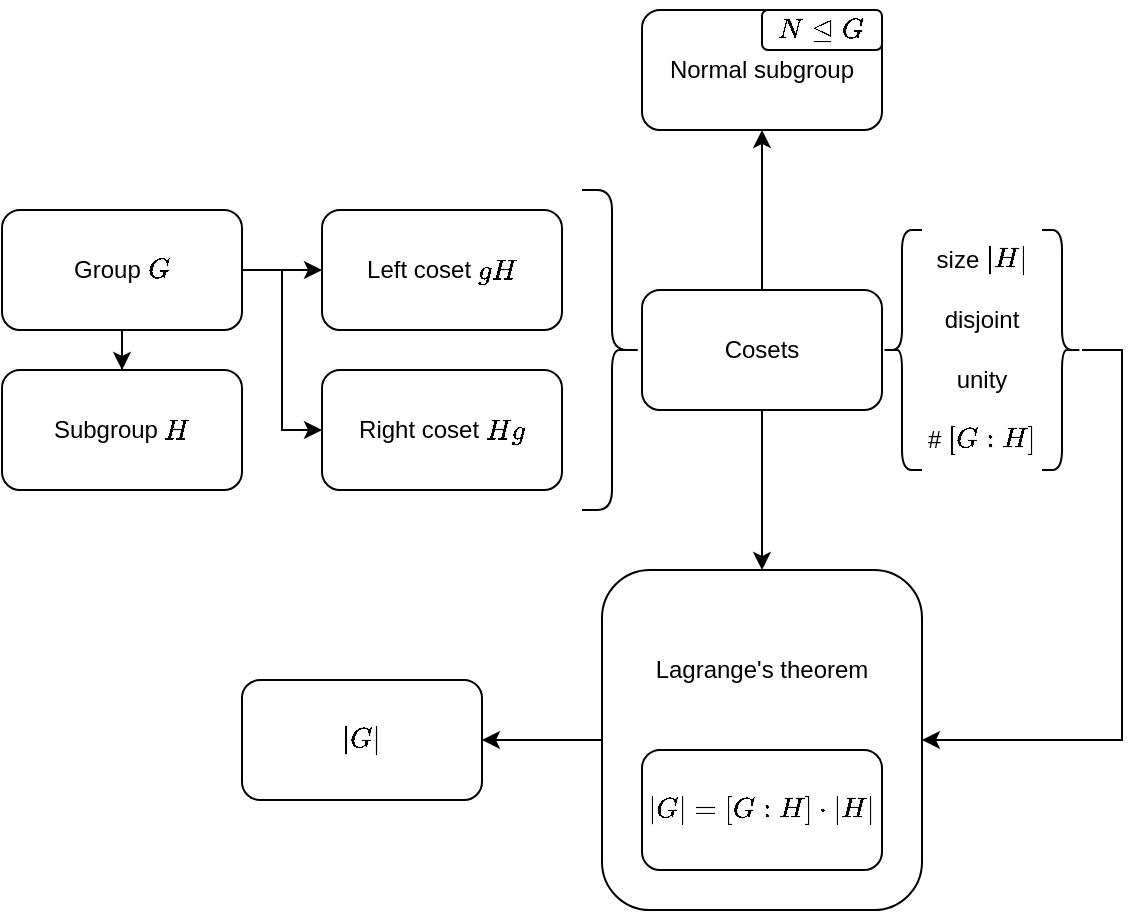 <mxfile version="14.6.7" type="device"><diagram id="IZcnp5c8k4crq5zDbMp4" name="Page-1"><mxGraphModel dx="1431" dy="896" grid="1" gridSize="10" guides="1" tooltips="1" connect="1" arrows="1" fold="1" page="1" pageScale="1" pageWidth="827" pageHeight="1169" math="1" shadow="0"><root><mxCell id="0"/><mxCell id="1" parent="0"/><mxCell id="IfP2WxRZqMI_0wj5nCdb-25" value="" style="edgeStyle=orthogonalEdgeStyle;rounded=0;orthogonalLoop=1;jettySize=auto;html=1;" edge="1" parent="1" source="IfP2WxRZqMI_0wj5nCdb-20" target="IfP2WxRZqMI_0wj5nCdb-24"><mxGeometry relative="1" as="geometry"/></mxCell><mxCell id="IfP2WxRZqMI_0wj5nCdb-20" value="" style="whiteSpace=wrap;html=1;rounded=1;" vertex="1" parent="1"><mxGeometry x="500" y="380" width="160" height="170" as="geometry"/></mxCell><mxCell id="IfP2WxRZqMI_0wj5nCdb-5" value="" style="edgeStyle=orthogonalEdgeStyle;rounded=0;orthogonalLoop=1;jettySize=auto;html=1;" edge="1" parent="1" source="IfP2WxRZqMI_0wj5nCdb-1" target="IfP2WxRZqMI_0wj5nCdb-4"><mxGeometry relative="1" as="geometry"/></mxCell><mxCell id="IfP2WxRZqMI_0wj5nCdb-6" value="" style="edgeStyle=orthogonalEdgeStyle;rounded=0;orthogonalLoop=1;jettySize=auto;html=1;" edge="1" parent="1" source="IfP2WxRZqMI_0wj5nCdb-1" target="IfP2WxRZqMI_0wj5nCdb-3"><mxGeometry relative="1" as="geometry"/></mxCell><mxCell id="IfP2WxRZqMI_0wj5nCdb-7" style="edgeStyle=orthogonalEdgeStyle;rounded=0;orthogonalLoop=1;jettySize=auto;html=1;entryX=0;entryY=0.5;entryDx=0;entryDy=0;" edge="1" parent="1" source="IfP2WxRZqMI_0wj5nCdb-1" target="IfP2WxRZqMI_0wj5nCdb-2"><mxGeometry relative="1" as="geometry"><Array as="points"><mxPoint x="340" y="230"/><mxPoint x="340" y="310"/></Array></mxGeometry></mxCell><mxCell id="IfP2WxRZqMI_0wj5nCdb-1" value="Group \(G\)" style="rounded=1;whiteSpace=wrap;html=1;" vertex="1" parent="1"><mxGeometry x="200" y="200" width="120" height="60" as="geometry"/></mxCell><mxCell id="IfP2WxRZqMI_0wj5nCdb-2" value="&lt;span&gt;Right coset \(Hg\)&lt;/span&gt;" style="rounded=1;whiteSpace=wrap;html=1;" vertex="1" parent="1"><mxGeometry x="360" y="280" width="120" height="60" as="geometry"/></mxCell><mxCell id="IfP2WxRZqMI_0wj5nCdb-3" value="Left coset \(gH\)" style="rounded=1;whiteSpace=wrap;html=1;" vertex="1" parent="1"><mxGeometry x="360" y="200" width="120" height="60" as="geometry"/></mxCell><mxCell id="IfP2WxRZqMI_0wj5nCdb-4" value="Subgroup \(H\)" style="rounded=1;whiteSpace=wrap;html=1;" vertex="1" parent="1"><mxGeometry x="200" y="280" width="120" height="60" as="geometry"/></mxCell><mxCell id="IfP2WxRZqMI_0wj5nCdb-8" value="" style="shape=curlyBracket;whiteSpace=wrap;html=1;rounded=1;flipH=1;" vertex="1" parent="1"><mxGeometry x="490" y="190" width="30" height="160" as="geometry"/></mxCell><mxCell id="IfP2WxRZqMI_0wj5nCdb-21" value="" style="edgeStyle=orthogonalEdgeStyle;rounded=0;orthogonalLoop=1;jettySize=auto;html=1;entryX=0.5;entryY=0;entryDx=0;entryDy=0;" edge="1" parent="1" source="IfP2WxRZqMI_0wj5nCdb-9" target="IfP2WxRZqMI_0wj5nCdb-20"><mxGeometry relative="1" as="geometry"><mxPoint x="570" y="350" as="targetPoint"/></mxGeometry></mxCell><mxCell id="IfP2WxRZqMI_0wj5nCdb-27" value="" style="edgeStyle=orthogonalEdgeStyle;rounded=0;orthogonalLoop=1;jettySize=auto;html=1;" edge="1" parent="1" source="IfP2WxRZqMI_0wj5nCdb-9" target="IfP2WxRZqMI_0wj5nCdb-26"><mxGeometry relative="1" as="geometry"/></mxCell><mxCell id="IfP2WxRZqMI_0wj5nCdb-9" value="Cosets" style="whiteSpace=wrap;html=1;rounded=1;" vertex="1" parent="1"><mxGeometry x="520" y="240" width="120" height="60" as="geometry"/></mxCell><mxCell id="IfP2WxRZqMI_0wj5nCdb-11" value="" style="shape=curlyBracket;whiteSpace=wrap;html=1;rounded=1;" vertex="1" parent="1"><mxGeometry x="640" y="210" width="20" height="120" as="geometry"/></mxCell><mxCell id="IfP2WxRZqMI_0wj5nCdb-13" value="disjoint" style="text;html=1;strokeColor=none;fillColor=none;align=center;verticalAlign=middle;whiteSpace=wrap;rounded=0;" vertex="1" parent="1"><mxGeometry x="660" y="245" width="60" height="20" as="geometry"/></mxCell><mxCell id="IfP2WxRZqMI_0wj5nCdb-14" value="size \(|H|\)" style="text;html=1;strokeColor=none;fillColor=none;align=center;verticalAlign=middle;whiteSpace=wrap;rounded=0;" vertex="1" parent="1"><mxGeometry x="660" y="215" width="60" height="20" as="geometry"/></mxCell><mxCell id="IfP2WxRZqMI_0wj5nCdb-16" value="# \([G:H]\)" style="text;html=1;strokeColor=none;fillColor=none;align=center;verticalAlign=middle;whiteSpace=wrap;rounded=0;" vertex="1" parent="1"><mxGeometry x="660" y="305" width="60" height="20" as="geometry"/></mxCell><mxCell id="IfP2WxRZqMI_0wj5nCdb-17" value="unity" style="text;html=1;strokeColor=none;fillColor=none;align=center;verticalAlign=middle;whiteSpace=wrap;rounded=0;" vertex="1" parent="1"><mxGeometry x="660" y="275" width="60" height="20" as="geometry"/></mxCell><mxCell id="IfP2WxRZqMI_0wj5nCdb-18" value="$$|G|=[G:H]\cdot|H|$$" style="whiteSpace=wrap;html=1;rounded=1;" vertex="1" parent="1"><mxGeometry x="520" y="470" width="120" height="60" as="geometry"/></mxCell><mxCell id="IfP2WxRZqMI_0wj5nCdb-19" value="Lagrange's theorem" style="whiteSpace=wrap;html=1;rounded=1;strokeColor=none;" vertex="1" parent="1"><mxGeometry x="520" y="400" width="120" height="60" as="geometry"/></mxCell><mxCell id="IfP2WxRZqMI_0wj5nCdb-23" style="edgeStyle=orthogonalEdgeStyle;rounded=0;orthogonalLoop=1;jettySize=auto;html=1;entryX=1;entryY=0.5;entryDx=0;entryDy=0;" edge="1" parent="1" source="IfP2WxRZqMI_0wj5nCdb-22" target="IfP2WxRZqMI_0wj5nCdb-20"><mxGeometry relative="1" as="geometry"><Array as="points"><mxPoint x="760" y="270"/><mxPoint x="760" y="465"/></Array></mxGeometry></mxCell><mxCell id="IfP2WxRZqMI_0wj5nCdb-22" value="" style="shape=curlyBracket;whiteSpace=wrap;html=1;rounded=1;flipH=1;" vertex="1" parent="1"><mxGeometry x="720" y="210" width="20" height="120" as="geometry"/></mxCell><mxCell id="IfP2WxRZqMI_0wj5nCdb-24" value="$$|G|$$" style="whiteSpace=wrap;html=1;rounded=1;" vertex="1" parent="1"><mxGeometry x="320" y="435" width="120" height="60" as="geometry"/></mxCell><mxCell id="IfP2WxRZqMI_0wj5nCdb-26" value="Normal subgroup&lt;span style=&quot;text-align: left&quot;&gt;&lt;br&gt;&lt;/span&gt;" style="whiteSpace=wrap;html=1;rounded=1;" vertex="1" parent="1"><mxGeometry x="520" y="100" width="120" height="60" as="geometry"/></mxCell><mxCell id="IfP2WxRZqMI_0wj5nCdb-29" value="&lt;div style=&quot;text-align: left&quot;&gt;$$N\unlhd G$$&lt;/div&gt;" style="rounded=1;whiteSpace=wrap;html=1;" vertex="1" parent="1"><mxGeometry x="580" y="100" width="60" height="20" as="geometry"/></mxCell></root></mxGraphModel></diagram></mxfile>